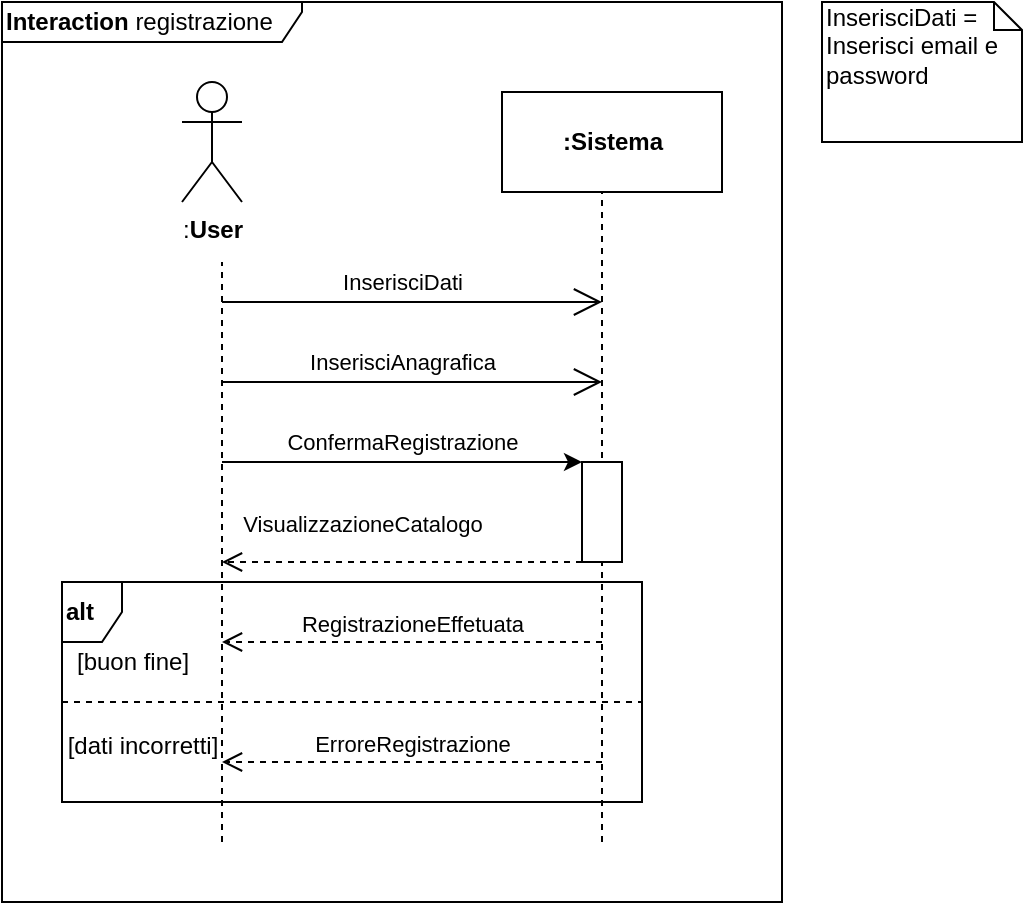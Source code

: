 <mxfile version="13.4.2" type="device"><diagram name="Page-1" id="13e1069c-82ec-6db2-03f1-153e76fe0fe0"><mxGraphModel dx="1406" dy="765" grid="1" gridSize="10" guides="1" tooltips="1" connect="1" arrows="1" fold="1" page="1" pageScale="1" pageWidth="1100" pageHeight="850" background="#ffffff" math="0" shadow="0"><root><mxCell id="0"/><mxCell id="1" parent="0"/><mxCell id="T7IPHLdmBt6gWsUB25Yg-1" value=":&lt;b&gt;User&lt;/b&gt;" style="shape=umlActor;verticalLabelPosition=bottom;labelBackgroundColor=#ffffff;verticalAlign=top;html=1;" parent="1" vertex="1"><mxGeometry x="100" y="50" width="30" height="60" as="geometry"/></mxCell><mxCell id="T7IPHLdmBt6gWsUB25Yg-4" value="&lt;b&gt;Interaction &lt;/b&gt;registrazione" style="shape=umlFrame;whiteSpace=wrap;html=1;width=150;height=20;align=left;" parent="1" vertex="1"><mxGeometry x="10" y="10" width="390" height="450" as="geometry"/></mxCell><mxCell id="T7IPHLdmBt6gWsUB25Yg-9" value="&lt;b&gt;:Sistema&lt;/b&gt;" style="html=1;" parent="1" vertex="1"><mxGeometry x="260" y="55" width="110" height="50" as="geometry"/></mxCell><mxCell id="T7IPHLdmBt6gWsUB25Yg-10" value="" style="endArrow=none;dashed=1;html=1;" parent="1" edge="1"><mxGeometry width="50" height="50" relative="1" as="geometry"><mxPoint x="120" y="430" as="sourcePoint"/><mxPoint x="120" y="140" as="targetPoint"/></mxGeometry></mxCell><mxCell id="T7IPHLdmBt6gWsUB25Yg-11" value="" style="endArrow=none;dashed=1;html=1;" parent="1" edge="1"><mxGeometry width="50" height="50" relative="1" as="geometry"><mxPoint x="310" y="430" as="sourcePoint"/><mxPoint x="310.0" y="105" as="targetPoint"/></mxGeometry></mxCell><mxCell id="T7IPHLdmBt6gWsUB25Yg-13" value="InserisciDati" style="endArrow=open;endFill=1;endSize=12;html=1;" parent="1" edge="1"><mxGeometry x="-0.053" y="10" width="160" relative="1" as="geometry"><mxPoint x="120" y="160" as="sourcePoint"/><mxPoint x="310" y="160" as="targetPoint"/><mxPoint as="offset"/></mxGeometry></mxCell><mxCell id="T7IPHLdmBt6gWsUB25Yg-15" value="" style="rounded=0;whiteSpace=wrap;html=1;" parent="1" vertex="1"><mxGeometry x="300" y="240" width="20" height="50" as="geometry"/></mxCell><mxCell id="T7IPHLdmBt6gWsUB25Yg-16" value="ConfermaRegistrazione" style="endArrow=classic;html=1;entryX=0;entryY=0;entryDx=0;entryDy=0;" parent="1" target="T7IPHLdmBt6gWsUB25Yg-15" edge="1"><mxGeometry y="10" width="50" height="50" relative="1" as="geometry"><mxPoint x="120" y="240" as="sourcePoint"/><mxPoint x="190" y="330" as="targetPoint"/><mxPoint as="offset"/></mxGeometry></mxCell><mxCell id="T7IPHLdmBt6gWsUB25Yg-17" value="RegistrazioneEffetuata" style="html=1;verticalAlign=bottom;endArrow=open;dashed=1;endSize=8;" parent="1" edge="1"><mxGeometry relative="1" as="geometry"><mxPoint x="310" y="330" as="sourcePoint"/><mxPoint x="120" y="330" as="targetPoint"/></mxGeometry></mxCell><mxCell id="T7IPHLdmBt6gWsUB25Yg-18" value="ErroreRegistrazione" style="html=1;verticalAlign=bottom;endArrow=open;dashed=1;endSize=8;" parent="1" edge="1"><mxGeometry relative="1" as="geometry"><mxPoint x="310" y="390" as="sourcePoint"/><mxPoint x="120" y="390.0" as="targetPoint"/></mxGeometry></mxCell><mxCell id="T7IPHLdmBt6gWsUB25Yg-20" value="&lt;b&gt;alt&lt;/b&gt;" style="shape=umlFrame;whiteSpace=wrap;html=1;align=left;width=30;height=30;" parent="1" vertex="1"><mxGeometry x="40" y="300" width="290" height="110" as="geometry"/></mxCell><mxCell id="T7IPHLdmBt6gWsUB25Yg-22" value="" style="endArrow=none;dashed=1;html=1;" parent="1" edge="1"><mxGeometry width="50" height="50" relative="1" as="geometry"><mxPoint x="40" y="360" as="sourcePoint"/><mxPoint x="330" y="360" as="targetPoint"/></mxGeometry></mxCell><mxCell id="T7IPHLdmBt6gWsUB25Yg-25" value="[buon fine]" style="text;html=1;align=center;verticalAlign=middle;resizable=0;points=[];autosize=1;" parent="1" vertex="1"><mxGeometry x="40" y="330" width="70" height="20" as="geometry"/></mxCell><mxCell id="T7IPHLdmBt6gWsUB25Yg-26" value="[dati incorretti]" style="text;html=1;align=center;verticalAlign=middle;resizable=0;points=[];autosize=1;" parent="1" vertex="1"><mxGeometry x="35" y="372" width="90" height="20" as="geometry"/></mxCell><mxCell id="pMqw7m7pAXKrK70KS-oV-1" value="InserisciAnagrafica" style="endArrow=open;endFill=1;endSize=12;html=1;" parent="1" edge="1"><mxGeometry x="-0.053" y="10" width="160" relative="1" as="geometry"><mxPoint x="120" y="200" as="sourcePoint"/><mxPoint x="310" y="200" as="targetPoint"/><mxPoint as="offset"/></mxGeometry></mxCell><mxCell id="1tbNgdofvkVOheV6dwfk-1" value="VisualizzazioneCatalogo" style="html=1;verticalAlign=bottom;endArrow=open;dashed=1;endSize=8;exitX=0;exitY=1;exitDx=0;exitDy=0;" parent="1" source="T7IPHLdmBt6gWsUB25Yg-15" edge="1"><mxGeometry x="0.222" y="-10" relative="1" as="geometry"><mxPoint x="210" y="580" as="sourcePoint"/><mxPoint x="120" y="290" as="targetPoint"/><Array as="points"/><mxPoint as="offset"/></mxGeometry></mxCell><mxCell id="z315tI4FTNznyUGnssbn-1" value="&lt;span style=&quot;text-align: center&quot;&gt;InserisciDati = Inserisci email e password&lt;/span&gt;" style="shape=note;whiteSpace=wrap;html=1;size=14;verticalAlign=top;align=left;spacingTop=-6;" parent="1" vertex="1"><mxGeometry x="420" y="10" width="100" height="70" as="geometry"/></mxCell></root></mxGraphModel></diagram></mxfile>